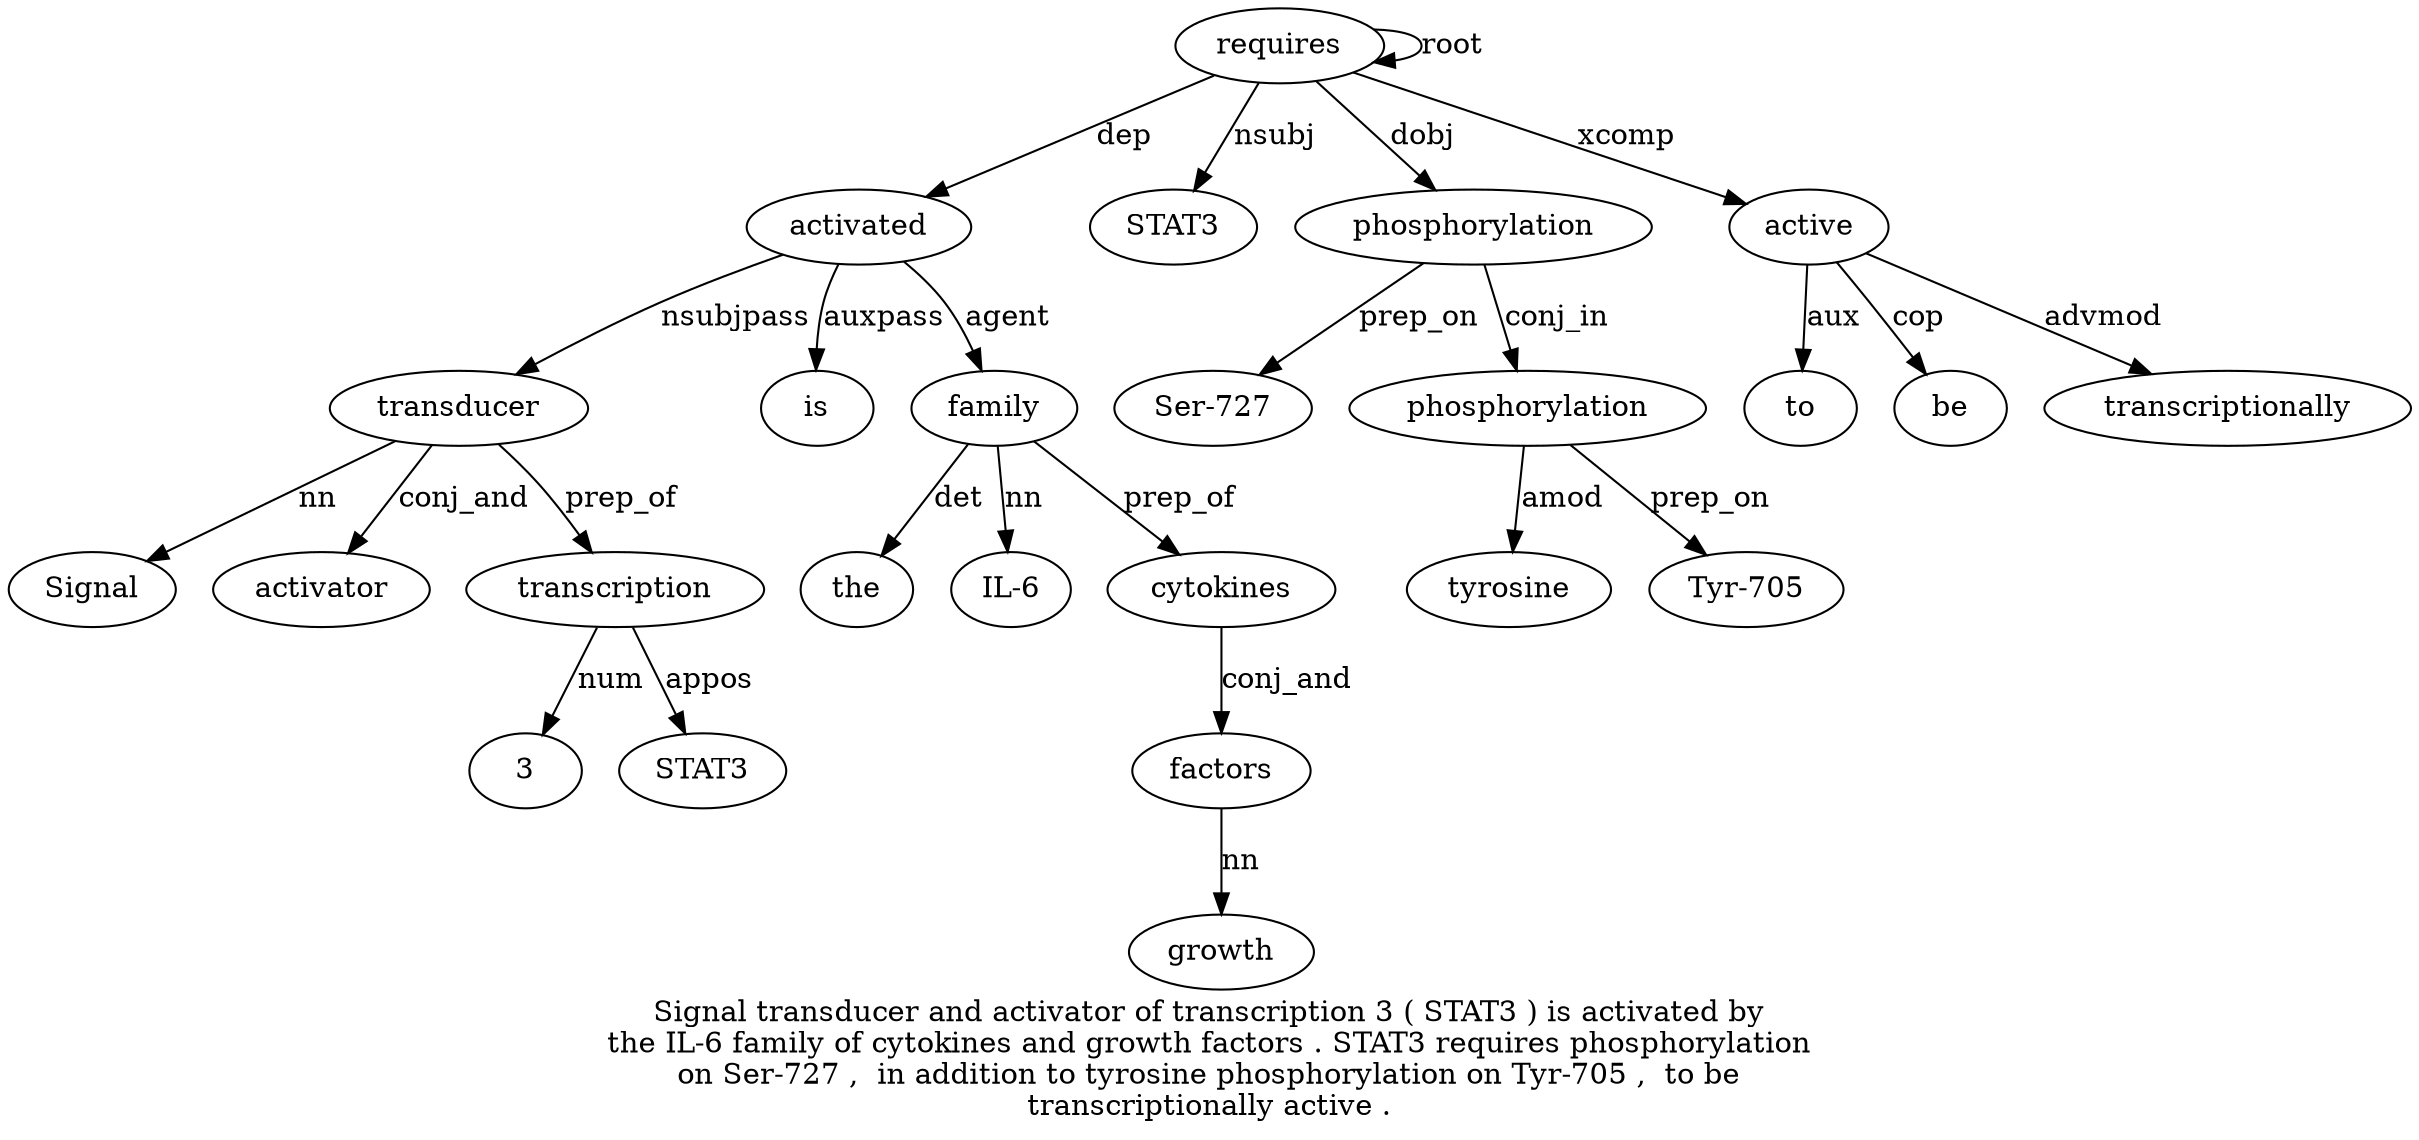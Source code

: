 digraph "Signal transducer and activator of transcription 3 ( STAT3 ) is activated by the IL-6 family of cytokines and growth factors . STAT3 requires phosphorylation on Ser-727 ,  in addition to tyrosine phosphorylation on Tyr-705 ,  to be transcriptionally active ." {
label="Signal transducer and activator of transcription 3 ( STAT3 ) is activated by
the IL-6 family of cytokines and growth factors . STAT3 requires phosphorylation
on Ser-727 ,  in addition to tyrosine phosphorylation on Tyr-705 ,  to be
transcriptionally active .";
transducer2 [style=filled, fillcolor=white, label=transducer];
Signal1 [style=filled, fillcolor=white, label=Signal];
transducer2 -> Signal1  [label=nn];
activated12 [style=filled, fillcolor=white, label=activated];
activated12 -> transducer2  [label=nsubjpass];
activator4 [style=filled, fillcolor=white, label=activator];
transducer2 -> activator4  [label=conj_and];
transcription6 [style=filled, fillcolor=white, label=transcription];
transducer2 -> transcription6  [label=prep_of];
37 [style=filled, fillcolor=white, label=3];
transcription6 -> 37  [label=num];
STAT39 [style=filled, fillcolor=white, label=STAT3];
transcription6 -> STAT39  [label=appos];
is11 [style=filled, fillcolor=white, label=is];
activated12 -> is11  [label=auxpass];
requires24 [style=filled, fillcolor=white, label=requires];
requires24 -> activated12  [label=dep];
family16 [style=filled, fillcolor=white, label=family];
the14 [style=filled, fillcolor=white, label=the];
family16 -> the14  [label=det];
"IL-615" [style=filled, fillcolor=white, label="IL-6"];
family16 -> "IL-615"  [label=nn];
activated12 -> family16  [label=agent];
cytokines18 [style=filled, fillcolor=white, label=cytokines];
family16 -> cytokines18  [label=prep_of];
factors21 [style=filled, fillcolor=white, label=factors];
growth20 [style=filled, fillcolor=white, label=growth];
factors21 -> growth20  [label=nn];
cytokines18 -> factors21  [label=conj_and];
STAT32 [style=filled, fillcolor=white, label=STAT3];
requires24 -> STAT32  [label=nsubj];
requires24 -> requires24  [label=root];
phosphorylation25 [style=filled, fillcolor=white, label=phosphorylation];
requires24 -> phosphorylation25  [label=dobj];
"Ser-727" [style=filled, fillcolor=white, label="Ser-727"];
phosphorylation25 -> "Ser-727"  [label=prep_on];
phosphorylation33 [style=filled, fillcolor=white, label=phosphorylation];
tyrosine32 [style=filled, fillcolor=white, label=tyrosine];
phosphorylation33 -> tyrosine32  [label=amod];
phosphorylation25 -> phosphorylation33  [label=conj_in];
"Tyr-7053" [style=filled, fillcolor=white, label="Tyr-705"];
phosphorylation33 -> "Tyr-7053"  [label=prep_on];
active40 [style=filled, fillcolor=white, label=active];
to37 [style=filled, fillcolor=white, label=to];
active40 -> to37  [label=aux];
be38 [style=filled, fillcolor=white, label=be];
active40 -> be38  [label=cop];
transcriptionally39 [style=filled, fillcolor=white, label=transcriptionally];
active40 -> transcriptionally39  [label=advmod];
requires24 -> active40  [label=xcomp];
}

